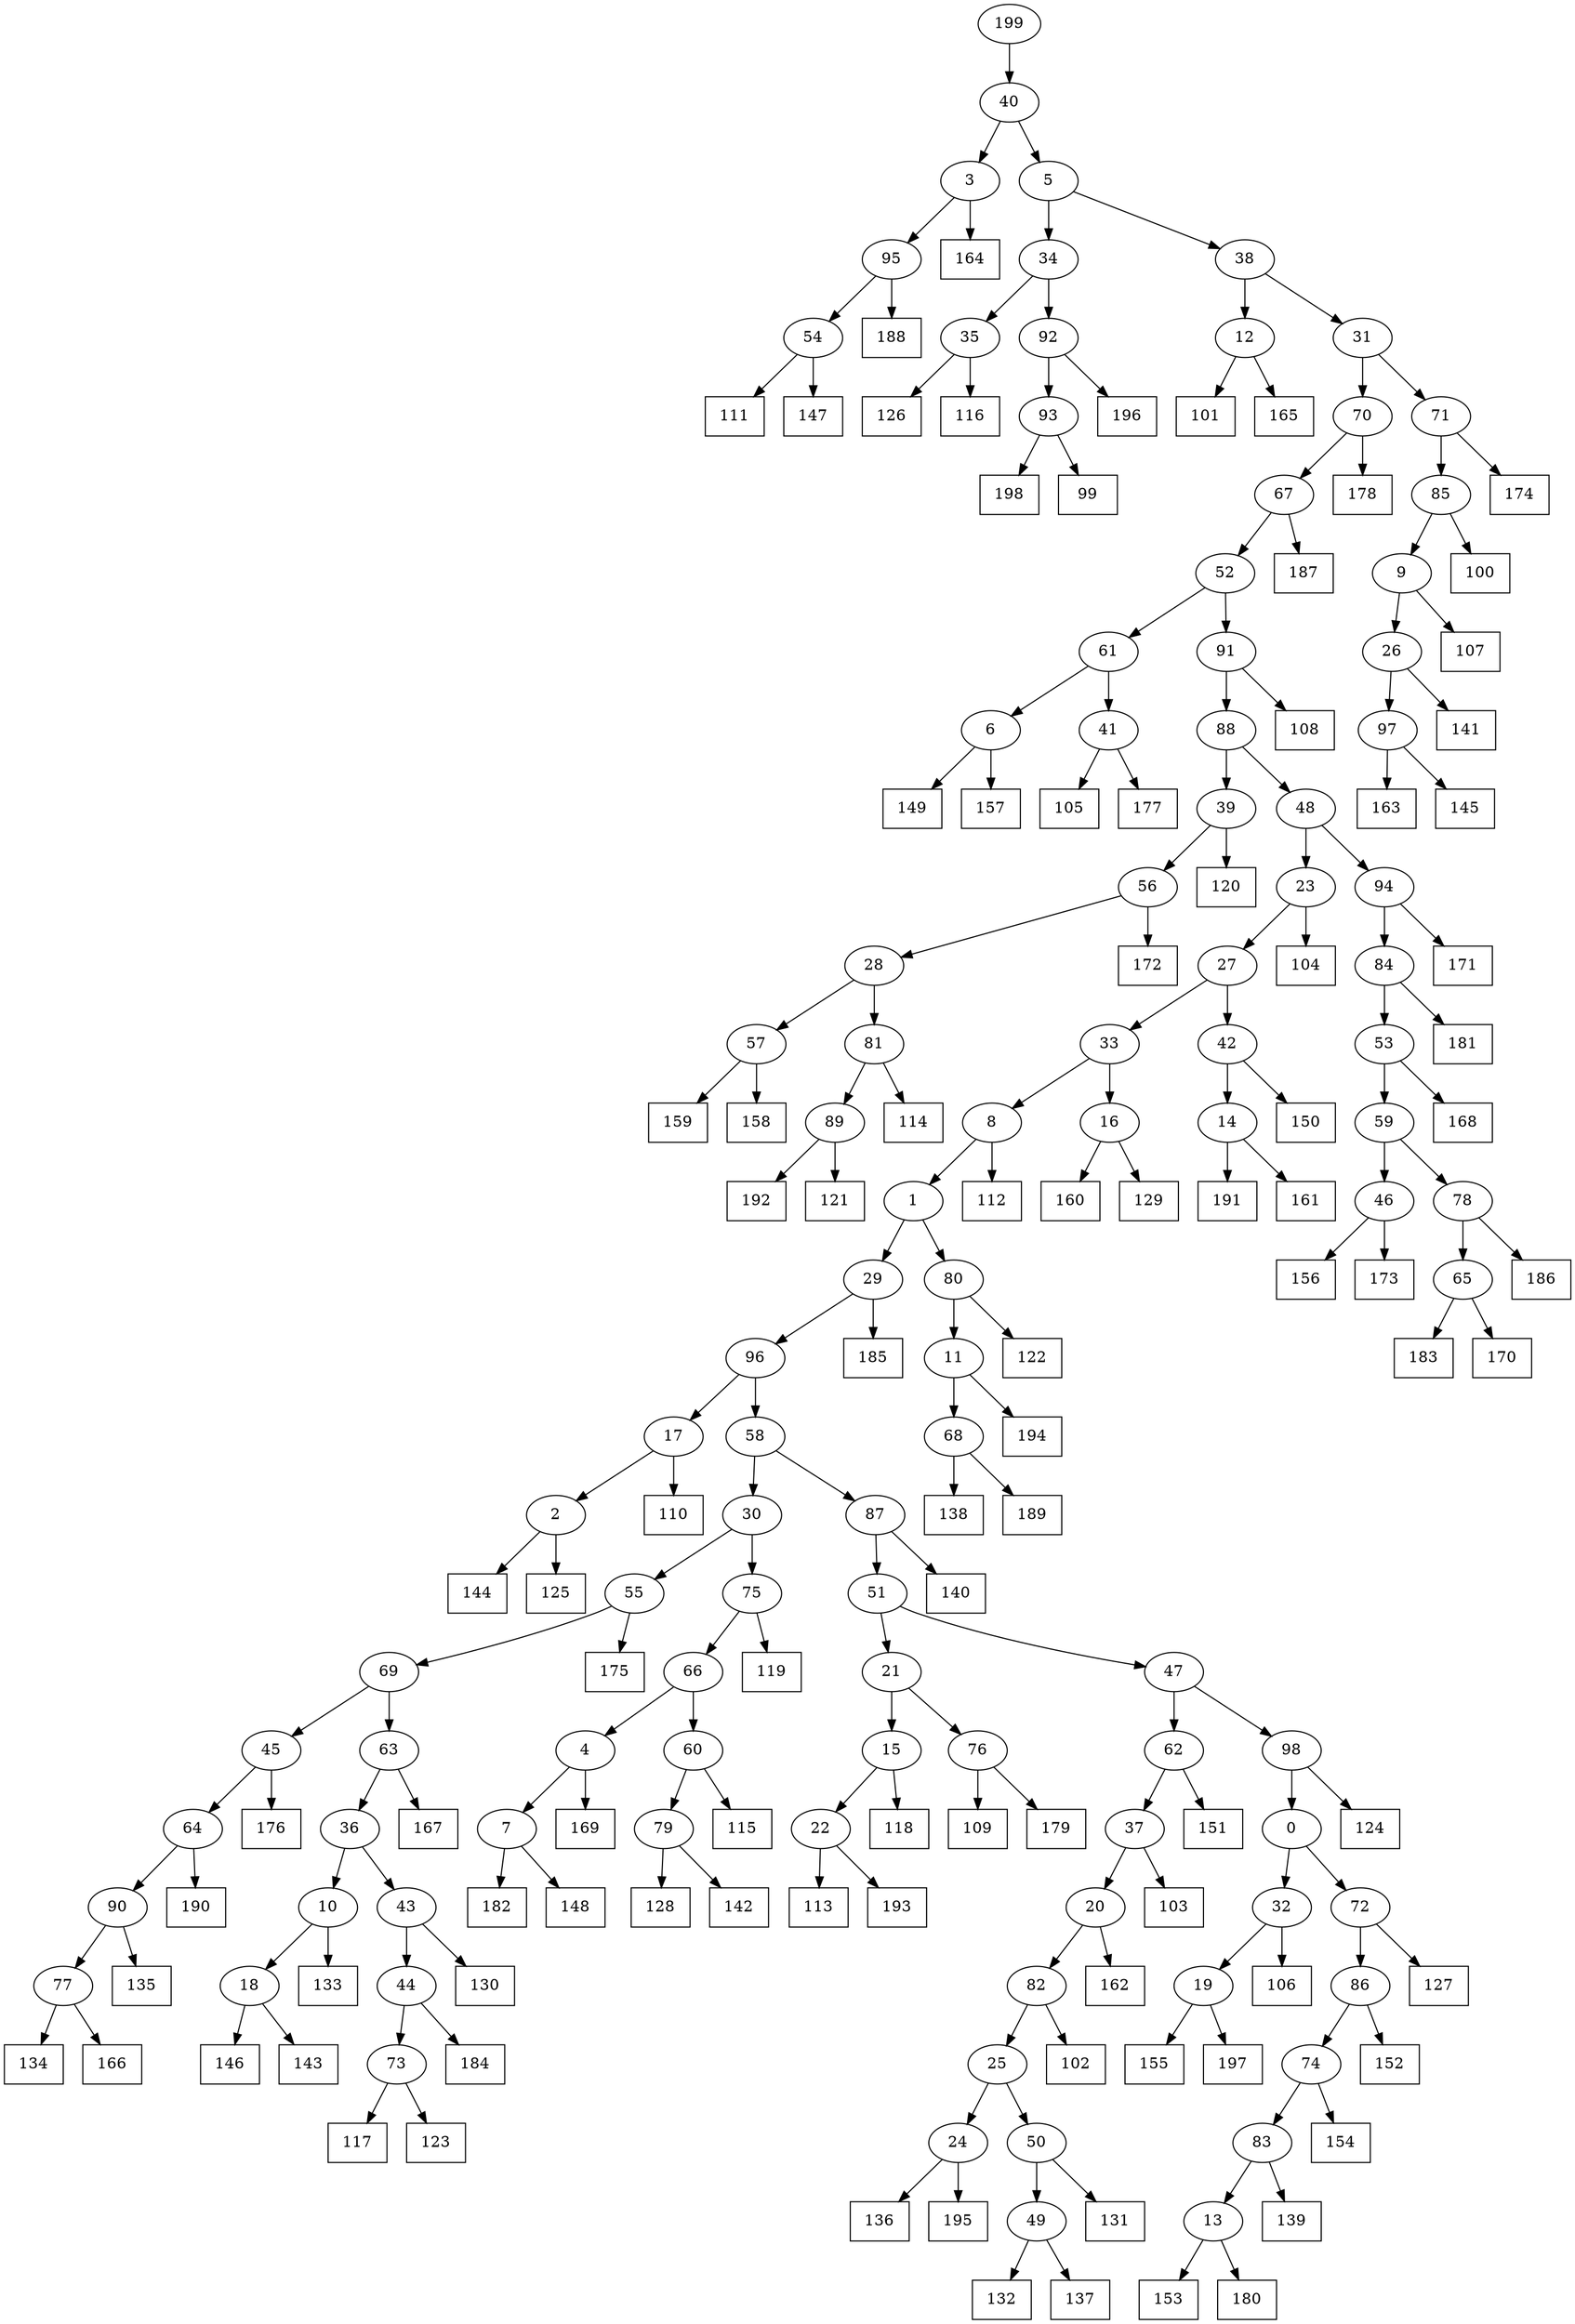 digraph G {
0[label="0"];
1[label="1"];
2[label="2"];
3[label="3"];
4[label="4"];
5[label="5"];
6[label="6"];
7[label="7"];
8[label="8"];
9[label="9"];
10[label="10"];
11[label="11"];
12[label="12"];
13[label="13"];
14[label="14"];
15[label="15"];
16[label="16"];
17[label="17"];
18[label="18"];
19[label="19"];
20[label="20"];
21[label="21"];
22[label="22"];
23[label="23"];
24[label="24"];
25[label="25"];
26[label="26"];
27[label="27"];
28[label="28"];
29[label="29"];
30[label="30"];
31[label="31"];
32[label="32"];
33[label="33"];
34[label="34"];
35[label="35"];
36[label="36"];
37[label="37"];
38[label="38"];
39[label="39"];
40[label="40"];
41[label="41"];
42[label="42"];
43[label="43"];
44[label="44"];
45[label="45"];
46[label="46"];
47[label="47"];
48[label="48"];
49[label="49"];
50[label="50"];
51[label="51"];
52[label="52"];
53[label="53"];
54[label="54"];
55[label="55"];
56[label="56"];
57[label="57"];
58[label="58"];
59[label="59"];
60[label="60"];
61[label="61"];
62[label="62"];
63[label="63"];
64[label="64"];
65[label="65"];
66[label="66"];
67[label="67"];
68[label="68"];
69[label="69"];
70[label="70"];
71[label="71"];
72[label="72"];
73[label="73"];
74[label="74"];
75[label="75"];
76[label="76"];
77[label="77"];
78[label="78"];
79[label="79"];
80[label="80"];
81[label="81"];
82[label="82"];
83[label="83"];
84[label="84"];
85[label="85"];
86[label="86"];
87[label="87"];
88[label="88"];
89[label="89"];
90[label="90"];
91[label="91"];
92[label="92"];
93[label="93"];
94[label="94"];
95[label="95"];
96[label="96"];
97[label="97"];
98[label="98"];
99[shape=box,label="192"];
100[shape=box,label="187"];
101[shape=box,label="101"];
102[shape=box,label="126"];
103[shape=box,label="175"];
104[shape=box,label="186"];
105[shape=box,label="168"];
106[shape=box,label="128"];
107[shape=box,label="100"];
108[shape=box,label="154"];
109[shape=box,label="198"];
110[shape=box,label="117"];
111[shape=box,label="111"];
112[shape=box,label="153"];
113[shape=box,label="136"];
114[shape=box,label="194"];
115[shape=box,label="190"];
116[shape=box,label="182"];
117[shape=box,label="138"];
118[shape=box,label="148"];
119[shape=box,label="162"];
120[shape=box,label="134"];
121[shape=box,label="169"];
122[shape=box,label="109"];
123[shape=box,label="146"];
124[shape=box,label="105"];
125[shape=box,label="163"];
126[shape=box,label="196"];
127[shape=box,label="119"];
128[shape=box,label="110"];
129[shape=box,label="171"];
130[shape=box,label="127"];
131[shape=box,label="116"];
132[shape=box,label="165"];
133[shape=box,label="133"];
134[shape=box,label="144"];
135[shape=box,label="115"];
136[shape=box,label="123"];
137[shape=box,label="113"];
138[shape=box,label="145"];
139[shape=box,label="149"];
140[shape=box,label="103"];
141[shape=box,label="147"];
142[shape=box,label="125"];
143[shape=box,label="151"];
144[shape=box,label="176"];
145[shape=box,label="156"];
146[shape=box,label="160"];
147[shape=box,label="178"];
148[shape=box,label="191"];
149[shape=box,label="177"];
150[shape=box,label="143"];
151[shape=box,label="180"];
152[shape=box,label="159"];
153[shape=box,label="135"];
154[shape=box,label="129"];
155[shape=box,label="181"];
156[shape=box,label="161"];
157[shape=box,label="132"];
158[shape=box,label="184"];
159[shape=box,label="172"];
160[shape=box,label="164"];
161[shape=box,label="183"];
162[shape=box,label="122"];
163[shape=box,label="188"];
164[shape=box,label="155"];
165[shape=box,label="170"];
166[shape=box,label="193"];
167[shape=box,label="174"];
168[shape=box,label="114"];
169[shape=box,label="102"];
170[shape=box,label="173"];
171[shape=box,label="157"];
172[shape=box,label="197"];
173[shape=box,label="189"];
174[shape=box,label="99"];
175[shape=box,label="185"];
176[shape=box,label="141"];
177[shape=box,label="167"];
178[shape=box,label="118"];
179[shape=box,label="137"];
180[shape=box,label="104"];
181[shape=box,label="139"];
182[shape=box,label="107"];
183[shape=box,label="121"];
184[shape=box,label="120"];
185[shape=box,label="124"];
186[shape=box,label="195"];
187[shape=box,label="112"];
188[shape=box,label="140"];
189[shape=box,label="166"];
190[shape=box,label="150"];
191[shape=box,label="158"];
192[shape=box,label="179"];
193[shape=box,label="142"];
194[shape=box,label="152"];
195[shape=box,label="131"];
196[shape=box,label="106"];
197[shape=box,label="108"];
198[shape=box,label="130"];
199[label="199"];
2->142 ;
3->160 ;
94->129 ;
76->192 ;
24->186 ;
92->126 ;
19->164 ;
18->123 ;
41->124 ;
9->182 ;
89->183 ;
17->128 ;
54->111 ;
84->155 ;
79->106 ;
93->109 ;
19->172 ;
77->120 ;
60->79 ;
42->14 ;
14->148 ;
25->24 ;
64->115 ;
16->154 ;
98->0 ;
73->136 ;
11->114 ;
70->147 ;
86->194 ;
34->35 ;
31->70 ;
26->176 ;
13->151 ;
44->158 ;
20->119 ;
35->131 ;
49->157 ;
60->135 ;
39->184 ;
23->180 ;
31->71 ;
13->112 ;
42->190 ;
71->85 ;
92->93 ;
91->197 ;
55->103 ;
36->43 ;
95->163 ;
33->8 ;
37->140 ;
62->143 ;
77->189 ;
30->55 ;
55->69 ;
12->132 ;
24->113 ;
199->40 ;
45->64 ;
63->36 ;
5->38 ;
65->165 ;
57->191 ;
33->16 ;
16->146 ;
91->88 ;
88->39 ;
97->138 ;
4->121 ;
25->50 ;
29->175 ;
75->127 ;
27->42 ;
36->10 ;
52->91 ;
90->77 ;
74->108 ;
35->102 ;
50->49 ;
71->167 ;
66->4 ;
61->6 ;
6->171 ;
41->149 ;
21->76 ;
85->9 ;
75->66 ;
66->60 ;
70->67 ;
89->99 ;
23->27 ;
27->33 ;
8->1 ;
32->196 ;
34->92 ;
6->139 ;
69->63 ;
9->26 ;
0->72 ;
72->86 ;
1->80 ;
80->162 ;
82->25 ;
46->145 ;
7->118 ;
64->90 ;
90->153 ;
49->179 ;
40->5 ;
5->34 ;
14->156 ;
38->12 ;
1->29 ;
10->133 ;
28->81 ;
81->168 ;
46->170 ;
81->89 ;
67->52 ;
51->21 ;
87->51 ;
39->56 ;
56->159 ;
76->122 ;
88->48 ;
8->187 ;
69->45 ;
45->144 ;
96->58 ;
43->198 ;
47->98 ;
98->185 ;
62->37 ;
37->20 ;
84->53 ;
53->105 ;
83->13 ;
40->3 ;
58->87 ;
48->94 ;
94->84 ;
38->31 ;
29->96 ;
96->17 ;
26->97 ;
97->125 ;
10->18 ;
18->150 ;
87->188 ;
43->44 ;
50->195 ;
56->28 ;
85->107 ;
72->130 ;
86->74 ;
22->166 ;
15->178 ;
48->23 ;
3->95 ;
95->54 ;
58->30 ;
28->57 ;
57->152 ;
30->75 ;
2->134 ;
74->83 ;
83->181 ;
21->15 ;
53->59 ;
59->46 ;
17->2 ;
7->116 ;
63->177 ;
52->61 ;
61->41 ;
67->100 ;
0->32 ;
32->19 ;
93->174 ;
15->22 ;
22->137 ;
80->11 ;
78->65 ;
65->161 ;
4->7 ;
44->73 ;
73->110 ;
79->193 ;
59->78 ;
78->104 ;
54->141 ;
20->82 ;
82->169 ;
68->117 ;
51->47 ;
47->62 ;
12->101 ;
11->68 ;
68->173 ;
}
